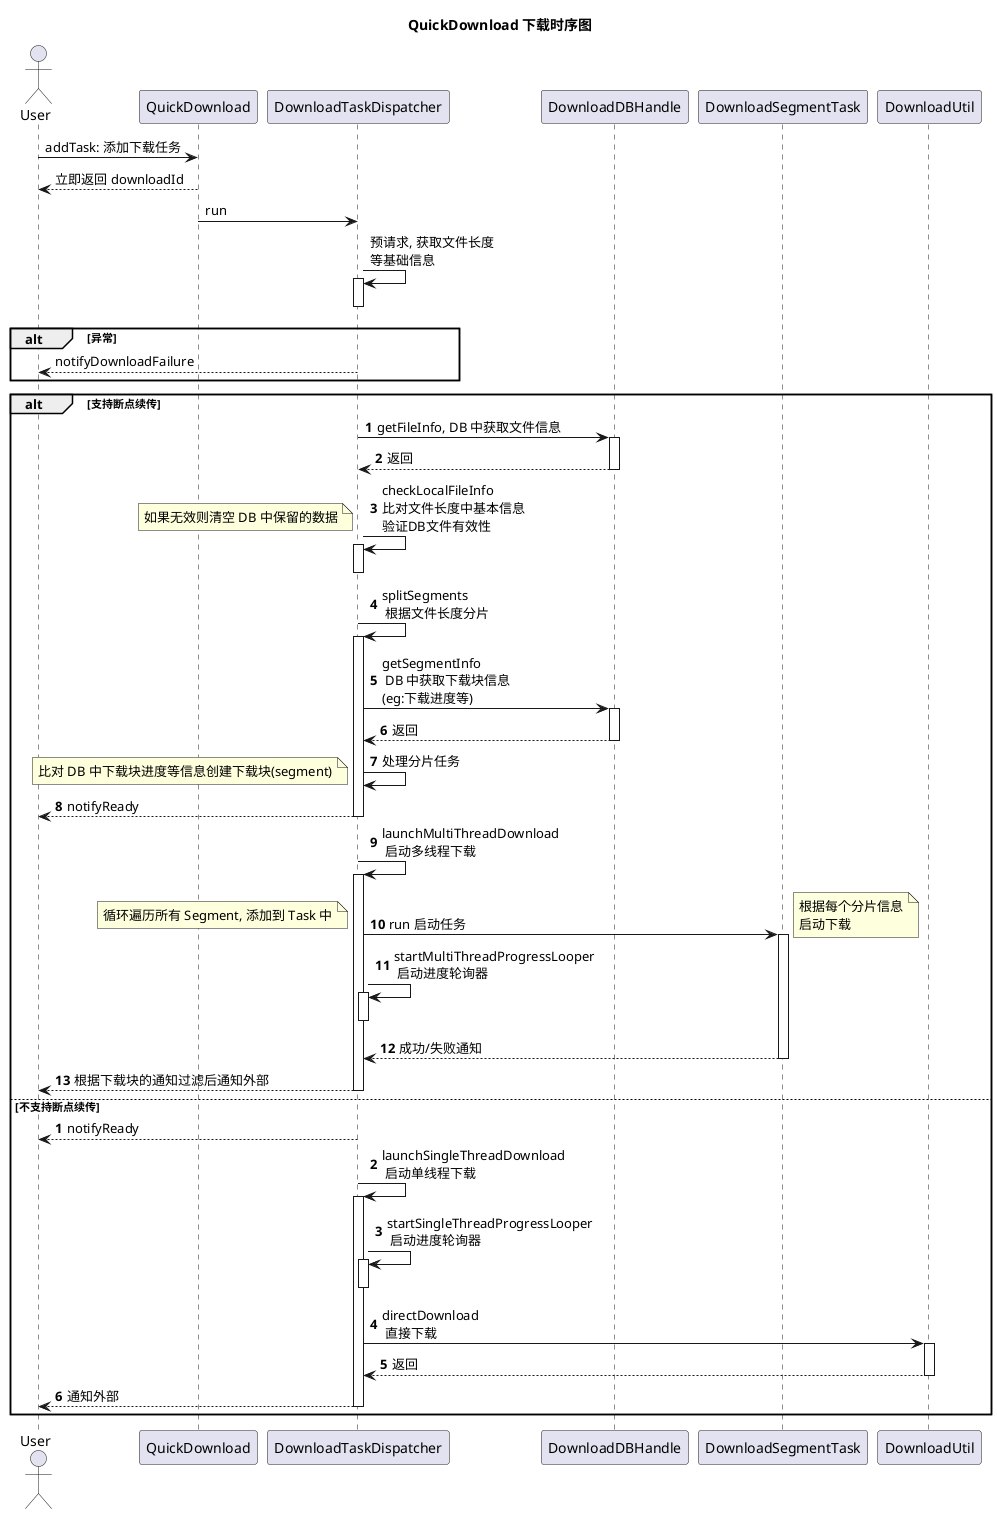@startuml
'https://plantuml.com/sequence-diagram

title: QuickDownload 下载时序图

actor User

User -> QuickDownload: addTask: 添加下载任务
User <-- QuickDownload: 立即返回 downloadId
QuickDownload -> DownloadTaskDispatcher : run
DownloadTaskDispatcher -> DownloadTaskDispatcher ++--: 预请求, 获取文件长度\n等基础信息

alt 异常
User <-- DownloadTaskDispatcher: notifyDownloadFailure
end

alt 支持断点续传

autonumber

DownloadTaskDispatcher -> DownloadDBHandle ++ : getFileInfo, DB 中获取文件信息
DownloadTaskDispatcher <-- DownloadDBHandle -- : 返回
DownloadTaskDispatcher -> DownloadTaskDispatcher ++--: checkLocalFileInfo \n比对文件长度中基本信息\n验证DB文件有效性
note left: 如果无效则清空 DB 中保留的数据
DownloadTaskDispatcher -> DownloadTaskDispatcher ++ : splitSegments \n 根据文件长度分片
DownloadTaskDispatcher -> DownloadDBHandle ++ : getSegmentInfo \n DB 中获取下载块信息\n(eg:下载进度等)
DownloadTaskDispatcher <-- DownloadDBHandle -- : 返回
DownloadTaskDispatcher -> DownloadTaskDispatcher: 处理分片任务
note left: 比对 DB 中下载块进度等信息创建下载块(segment)
User <-- DownloadTaskDispatcher -- : notifyReady

DownloadTaskDispatcher -> DownloadTaskDispatcher ++ : launchMultiThreadDownload \n 启动多线程下载
DownloadTaskDispatcher -> DownloadSegmentTask ++ : run 启动任务
note left: 循环遍历所有 Segment, 添加到 Task 中
note right: 根据每个分片信息\n启动下载
DownloadTaskDispatcher -> DownloadTaskDispatcher ++-- : startMultiThreadProgressLooper \n 启动进度轮询器
DownloadTaskDispatcher <-- DownloadSegmentTask -- : 成功/失败通知
User <-- DownloadTaskDispatcher -- : 根据下载块的通知过滤后通知外部

else 不支持断点续传

autonumber

User <-- DownloadTaskDispatcher: notifyReady
DownloadTaskDispatcher -> DownloadTaskDispatcher ++ : launchSingleThreadDownload \n 启动单线程下载
DownloadTaskDispatcher -> DownloadTaskDispatcher ++-- : startSingleThreadProgressLooper \n 启动进度轮询器
DownloadTaskDispatcher -> DownloadUtil ++ : directDownload \n 直接下载
DownloadTaskDispatcher <-- DownloadUtil -- : 返回
User <-- DownloadTaskDispatcher -- : 通知外部

end

autonumber stop
@enduml
